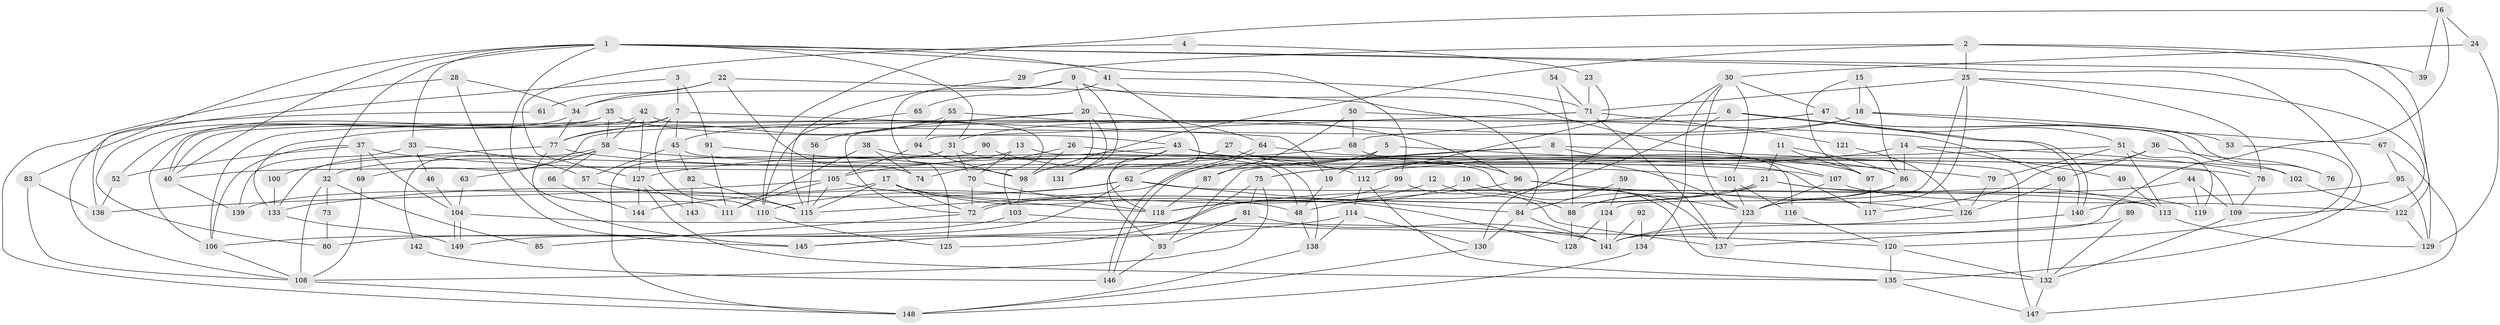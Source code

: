 // Generated by graph-tools (version 1.1) at 2025/11/02/27/25 16:11:17]
// undirected, 149 vertices, 298 edges
graph export_dot {
graph [start="1"]
  node [color=gray90,style=filled];
  1;
  2;
  3;
  4;
  5;
  6;
  7;
  8;
  9;
  10;
  11;
  12;
  13;
  14;
  15;
  16;
  17;
  18;
  19;
  20;
  21;
  22;
  23;
  24;
  25;
  26;
  27;
  28;
  29;
  30;
  31;
  32;
  33;
  34;
  35;
  36;
  37;
  38;
  39;
  40;
  41;
  42;
  43;
  44;
  45;
  46;
  47;
  48;
  49;
  50;
  51;
  52;
  53;
  54;
  55;
  56;
  57;
  58;
  59;
  60;
  61;
  62;
  63;
  64;
  65;
  66;
  67;
  68;
  69;
  70;
  71;
  72;
  73;
  74;
  75;
  76;
  77;
  78;
  79;
  80;
  81;
  82;
  83;
  84;
  85;
  86;
  87;
  88;
  89;
  90;
  91;
  92;
  93;
  94;
  95;
  96;
  97;
  98;
  99;
  100;
  101;
  102;
  103;
  104;
  105;
  106;
  107;
  108;
  109;
  110;
  111;
  112;
  113;
  114;
  115;
  116;
  117;
  118;
  119;
  120;
  121;
  122;
  123;
  124;
  125;
  126;
  127;
  128;
  129;
  130;
  131;
  132;
  133;
  134;
  135;
  136;
  137;
  138;
  139;
  140;
  141;
  142;
  143;
  144;
  145;
  146;
  147;
  148;
  149;
  1 -- 99;
  1 -- 40;
  1 -- 31;
  1 -- 32;
  1 -- 33;
  1 -- 41;
  1 -- 83;
  1 -- 111;
  1 -- 129;
  1 -- 135;
  2 -- 25;
  2 -- 98;
  2 -- 29;
  2 -- 39;
  2 -- 122;
  3 -- 7;
  3 -- 136;
  3 -- 91;
  4 -- 127;
  4 -- 23;
  5 -- 79;
  5 -- 19;
  5 -- 115;
  6 -- 140;
  6 -- 140;
  6 -- 48;
  6 -- 68;
  7 -- 77;
  7 -- 45;
  7 -- 19;
  7 -- 40;
  7 -- 110;
  8 -- 147;
  8 -- 93;
  8 -- 87;
  8 -- 116;
  9 -- 131;
  9 -- 125;
  9 -- 20;
  9 -- 34;
  9 -- 107;
  10 -- 132;
  10 -- 118;
  11 -- 86;
  11 -- 21;
  11 -- 97;
  12 -- 88;
  12 -- 118;
  13 -- 70;
  13 -- 32;
  13 -- 109;
  14 -- 75;
  14 -- 86;
  14 -- 49;
  14 -- 78;
  15 -- 18;
  15 -- 97;
  15 -- 86;
  16 -- 110;
  16 -- 141;
  16 -- 24;
  16 -- 39;
  17 -- 72;
  17 -- 115;
  17 -- 48;
  17 -- 128;
  17 -- 139;
  18 -- 31;
  18 -- 67;
  18 -- 53;
  18 -- 133;
  19 -- 48;
  20 -- 98;
  20 -- 45;
  20 -- 56;
  20 -- 64;
  20 -- 131;
  21 -- 88;
  21 -- 72;
  21 -- 72;
  21 -- 113;
  21 -- 119;
  22 -- 34;
  22 -- 84;
  22 -- 61;
  22 -- 74;
  23 -- 71;
  23 -- 112;
  24 -- 30;
  24 -- 129;
  25 -- 78;
  25 -- 109;
  25 -- 71;
  25 -- 123;
  25 -- 124;
  26 -- 98;
  26 -- 137;
  26 -- 74;
  27 -- 62;
  27 -- 123;
  28 -- 34;
  28 -- 145;
  28 -- 148;
  29 -- 115;
  30 -- 47;
  30 -- 123;
  30 -- 101;
  30 -- 130;
  30 -- 134;
  31 -- 40;
  31 -- 70;
  31 -- 138;
  32 -- 108;
  32 -- 73;
  32 -- 85;
  33 -- 139;
  33 -- 46;
  33 -- 57;
  34 -- 77;
  34 -- 80;
  35 -- 43;
  35 -- 58;
  35 -- 40;
  35 -- 52;
  36 -- 117;
  36 -- 60;
  36 -- 76;
  37 -- 101;
  37 -- 104;
  37 -- 52;
  37 -- 69;
  37 -- 106;
  38 -- 111;
  38 -- 74;
  38 -- 117;
  40 -- 139;
  41 -- 71;
  41 -- 65;
  41 -- 93;
  42 -- 103;
  42 -- 106;
  42 -- 58;
  42 -- 127;
  43 -- 102;
  43 -- 96;
  43 -- 118;
  43 -- 127;
  43 -- 131;
  44 -- 109;
  44 -- 119;
  44 -- 80;
  45 -- 57;
  45 -- 48;
  45 -- 82;
  46 -- 104;
  47 -- 106;
  47 -- 69;
  47 -- 51;
  47 -- 76;
  47 -- 102;
  48 -- 138;
  49 -- 113;
  50 -- 68;
  50 -- 87;
  50 -- 60;
  51 -- 113;
  51 -- 75;
  51 -- 79;
  51 -- 119;
  52 -- 136;
  53 -- 120;
  54 -- 71;
  54 -- 88;
  55 -- 96;
  55 -- 94;
  55 -- 77;
  56 -- 115;
  57 -- 115;
  58 -- 133;
  58 -- 63;
  58 -- 66;
  58 -- 78;
  58 -- 142;
  59 -- 124;
  59 -- 84;
  60 -- 132;
  60 -- 126;
  61 -- 108;
  62 -- 113;
  62 -- 133;
  62 -- 84;
  62 -- 110;
  62 -- 149;
  63 -- 104;
  64 -- 146;
  64 -- 146;
  64 -- 97;
  65 -- 110;
  66 -- 144;
  67 -- 95;
  67 -- 147;
  68 -- 86;
  68 -- 105;
  69 -- 108;
  70 -- 118;
  70 -- 72;
  71 -- 72;
  71 -- 94;
  71 -- 121;
  71 -- 137;
  72 -- 85;
  73 -- 80;
  75 -- 108;
  75 -- 81;
  75 -- 125;
  77 -- 107;
  77 -- 100;
  77 -- 145;
  78 -- 109;
  79 -- 126;
  81 -- 145;
  81 -- 93;
  81 -- 141;
  82 -- 115;
  82 -- 143;
  83 -- 108;
  83 -- 136;
  84 -- 130;
  84 -- 141;
  86 -- 123;
  86 -- 88;
  87 -- 118;
  88 -- 128;
  89 -- 132;
  89 -- 137;
  90 -- 112;
  90 -- 148;
  91 -- 111;
  91 -- 98;
  92 -- 134;
  92 -- 141;
  93 -- 146;
  94 -- 105;
  94 -- 98;
  95 -- 140;
  95 -- 129;
  96 -- 126;
  96 -- 123;
  96 -- 144;
  97 -- 117;
  98 -- 103;
  99 -- 137;
  99 -- 118;
  100 -- 133;
  101 -- 123;
  101 -- 116;
  102 -- 122;
  103 -- 120;
  103 -- 106;
  104 -- 141;
  104 -- 149;
  104 -- 149;
  105 -- 136;
  105 -- 111;
  105 -- 115;
  105 -- 118;
  106 -- 108;
  107 -- 122;
  107 -- 123;
  108 -- 148;
  109 -- 132;
  110 -- 125;
  112 -- 135;
  112 -- 114;
  113 -- 129;
  114 -- 130;
  114 -- 138;
  114 -- 145;
  116 -- 120;
  120 -- 135;
  120 -- 132;
  121 -- 126;
  122 -- 129;
  123 -- 137;
  124 -- 141;
  124 -- 128;
  126 -- 141;
  127 -- 135;
  127 -- 143;
  127 -- 144;
  130 -- 148;
  132 -- 147;
  133 -- 149;
  134 -- 148;
  135 -- 147;
  138 -- 148;
  140 -- 141;
  142 -- 146;
}
